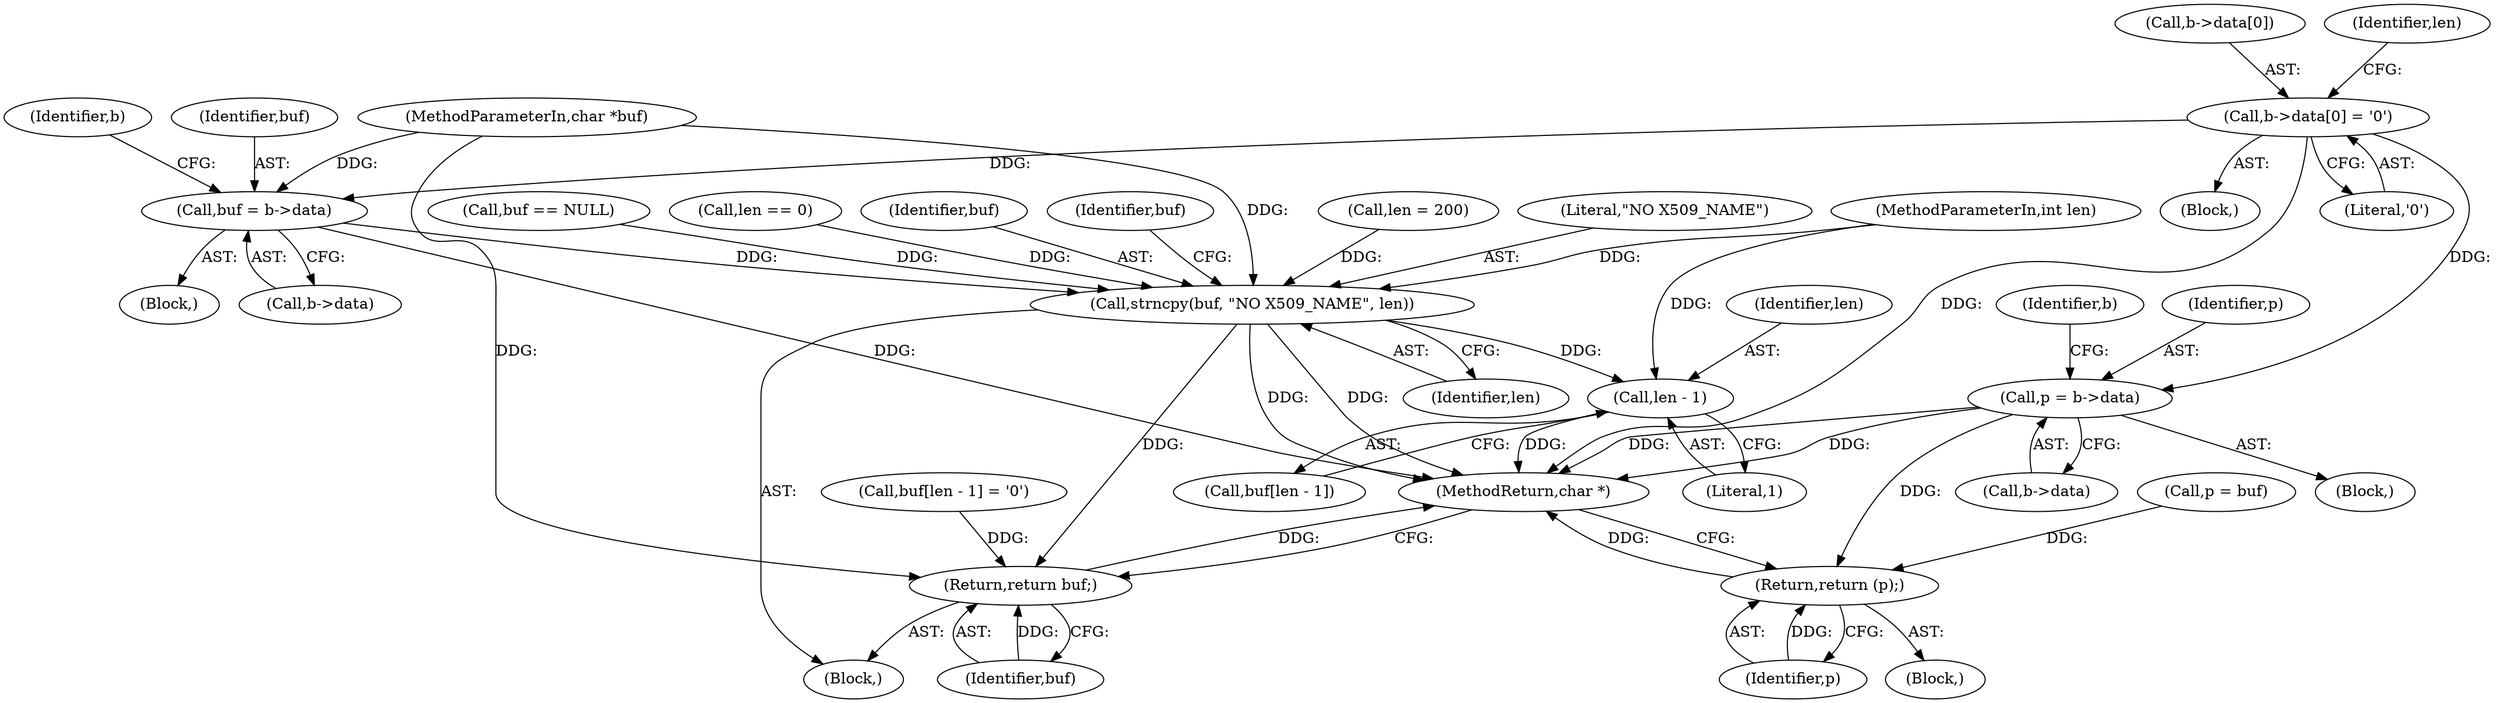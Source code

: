 digraph "0_openssl_2919516136a4227d9e6d8f2fe66ef976aaf8c561@array" {
"1000148" [label="(Call,b->data[0] = '\0')"];
"1000174" [label="(Call,buf = b->data)"];
"1000181" [label="(Call,strncpy(buf, \"NO X509_NAME\", len))"];
"1000188" [label="(Call,len - 1)"];
"1000192" [label="(Return,return buf;)"];
"1000633" [label="(Call,p = b->data)"];
"1000652" [label="(Return,return (p);)"];
"1000183" [label="(Literal,\"NO X509_NAME\")"];
"1000155" [label="(Call,len = 200)"];
"1000632" [label="(Block,)"];
"1000174" [label="(Call,buf = b->data)"];
"1000193" [label="(Identifier,buf)"];
"1000186" [label="(Call,buf[len - 1])"];
"1000634" [label="(Identifier,p)"];
"1000639" [label="(Identifier,b)"];
"1000103" [label="(MethodParameterIn,char *buf)"];
"1000176" [label="(Call,b->data)"];
"1000173" [label="(Block,)"];
"1000190" [label="(Literal,1)"];
"1000641" [label="(Call,p = buf)"];
"1000105" [label="(Block,)"];
"1000134" [label="(Block,)"];
"1000635" [label="(Call,b->data)"];
"1000180" [label="(Identifier,b)"];
"1000149" [label="(Call,b->data[0])"];
"1000192" [label="(Return,return buf;)"];
"1000175" [label="(Identifier,buf)"];
"1000148" [label="(Call,b->data[0] = '\0')"];
"1000663" [label="(MethodReturn,char *)"];
"1000185" [label="(Call,buf[len - 1] = '\0')"];
"1000131" [label="(Call,buf == NULL)"];
"1000633" [label="(Call,p = b->data)"];
"1000189" [label="(Identifier,len)"];
"1000184" [label="(Identifier,len)"];
"1000160" [label="(Call,len == 0)"];
"1000652" [label="(Return,return (p);)"];
"1000170" [label="(Block,)"];
"1000653" [label="(Identifier,p)"];
"1000104" [label="(MethodParameterIn,int len)"];
"1000182" [label="(Identifier,buf)"];
"1000188" [label="(Call,len - 1)"];
"1000181" [label="(Call,strncpy(buf, \"NO X509_NAME\", len))"];
"1000156" [label="(Identifier,len)"];
"1000154" [label="(Literal,'\0')"];
"1000187" [label="(Identifier,buf)"];
"1000148" -> "1000134"  [label="AST: "];
"1000148" -> "1000154"  [label="CFG: "];
"1000149" -> "1000148"  [label="AST: "];
"1000154" -> "1000148"  [label="AST: "];
"1000156" -> "1000148"  [label="CFG: "];
"1000148" -> "1000663"  [label="DDG: "];
"1000148" -> "1000174"  [label="DDG: "];
"1000148" -> "1000633"  [label="DDG: "];
"1000174" -> "1000173"  [label="AST: "];
"1000174" -> "1000176"  [label="CFG: "];
"1000175" -> "1000174"  [label="AST: "];
"1000176" -> "1000174"  [label="AST: "];
"1000180" -> "1000174"  [label="CFG: "];
"1000174" -> "1000663"  [label="DDG: "];
"1000103" -> "1000174"  [label="DDG: "];
"1000174" -> "1000181"  [label="DDG: "];
"1000181" -> "1000170"  [label="AST: "];
"1000181" -> "1000184"  [label="CFG: "];
"1000182" -> "1000181"  [label="AST: "];
"1000183" -> "1000181"  [label="AST: "];
"1000184" -> "1000181"  [label="AST: "];
"1000187" -> "1000181"  [label="CFG: "];
"1000181" -> "1000663"  [label="DDG: "];
"1000181" -> "1000663"  [label="DDG: "];
"1000131" -> "1000181"  [label="DDG: "];
"1000103" -> "1000181"  [label="DDG: "];
"1000155" -> "1000181"  [label="DDG: "];
"1000160" -> "1000181"  [label="DDG: "];
"1000104" -> "1000181"  [label="DDG: "];
"1000181" -> "1000188"  [label="DDG: "];
"1000181" -> "1000192"  [label="DDG: "];
"1000188" -> "1000186"  [label="AST: "];
"1000188" -> "1000190"  [label="CFG: "];
"1000189" -> "1000188"  [label="AST: "];
"1000190" -> "1000188"  [label="AST: "];
"1000186" -> "1000188"  [label="CFG: "];
"1000188" -> "1000663"  [label="DDG: "];
"1000104" -> "1000188"  [label="DDG: "];
"1000192" -> "1000170"  [label="AST: "];
"1000192" -> "1000193"  [label="CFG: "];
"1000193" -> "1000192"  [label="AST: "];
"1000663" -> "1000192"  [label="CFG: "];
"1000192" -> "1000663"  [label="DDG: "];
"1000193" -> "1000192"  [label="DDG: "];
"1000185" -> "1000192"  [label="DDG: "];
"1000103" -> "1000192"  [label="DDG: "];
"1000633" -> "1000632"  [label="AST: "];
"1000633" -> "1000635"  [label="CFG: "];
"1000634" -> "1000633"  [label="AST: "];
"1000635" -> "1000633"  [label="AST: "];
"1000639" -> "1000633"  [label="CFG: "];
"1000633" -> "1000663"  [label="DDG: "];
"1000633" -> "1000663"  [label="DDG: "];
"1000633" -> "1000652"  [label="DDG: "];
"1000652" -> "1000105"  [label="AST: "];
"1000652" -> "1000653"  [label="CFG: "];
"1000653" -> "1000652"  [label="AST: "];
"1000663" -> "1000652"  [label="CFG: "];
"1000652" -> "1000663"  [label="DDG: "];
"1000653" -> "1000652"  [label="DDG: "];
"1000641" -> "1000652"  [label="DDG: "];
}
